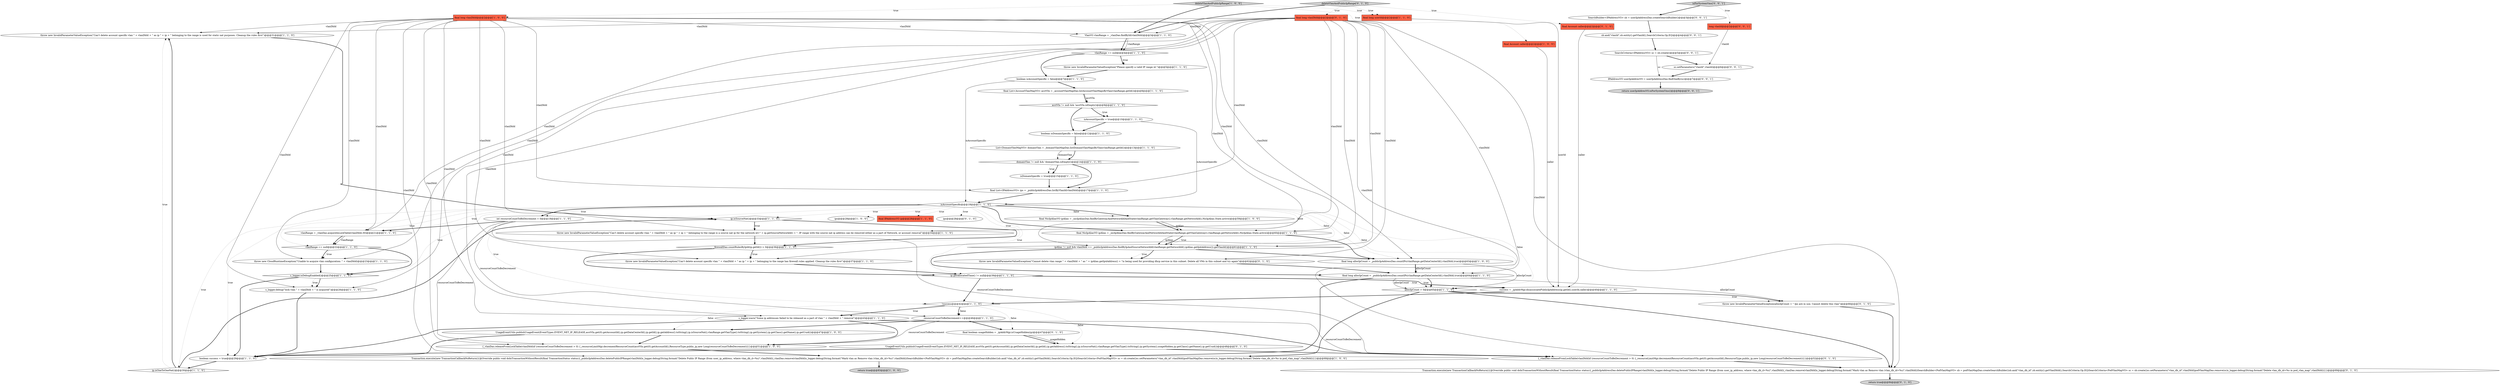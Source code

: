 digraph {
44 [style = filled, label = "throw new InvalidParameterValueException(\"Can't delete account specific vlan \" + vlanDbId + \" as ip \" + ip + \" belonging to the range is used for static nat purposes. Cleanup the rules first\")@@@31@@@['1', '1', '0']", fillcolor = white, shape = ellipse image = "AAA0AAABBB1BBB"];
0 [style = filled, label = "List<DomainVlanMapVO> domainVlan = _domainVlanMapDao.listDomainVlanMapsByVlan(vlanRange.getId())@@@13@@@['1', '1', '0']", fillcolor = white, shape = ellipse image = "AAA0AAABBB1BBB"];
45 [style = filled, label = "boolean isAccountSpecific = false@@@7@@@['1', '1', '0']", fillcolor = white, shape = ellipse image = "AAA0AAABBB1BBB"];
48 [style = filled, label = "throw new InvalidParameterValueException(\"Cannot delete vlan range \" + vlanDbId + \" as \" + ipAlias.getIp4Address() + \"is being used for providing dhcp service in this subnet. Delete all VMs in this subnet and try again\")@@@62@@@['0', '1', '0']", fillcolor = white, shape = ellipse image = "AAA0AAABBB2BBB"];
65 [style = filled, label = "SearchCriteria<IPAddressVO> sc = sb.create()@@@5@@@['0', '0', '1']", fillcolor = white, shape = ellipse image = "AAA0AAABBB3BBB"];
4 [style = filled, label = "vlanRange = _vlanDao.acquireInLockTable(vlanDbId,30)@@@21@@@['1', '1', '0']", fillcolor = white, shape = ellipse image = "AAA0AAABBB1BBB"];
9 [style = filled, label = "final NicIpAliasVO ipAlias = _nicIpAliasDao.findByGatewayAndNetworkIdAndState(vlanRange.getVlanGateway(),vlanRange.getNetworkId(),NicIpAlias.State.active)@@@60@@@['1', '1', '0']", fillcolor = white, shape = ellipse image = "AAA0AAABBB1BBB"];
36 [style = filled, label = "isAccountSpecific = true@@@10@@@['1', '1', '0']", fillcolor = white, shape = ellipse image = "AAA0AAABBB1BBB"];
35 [style = filled, label = "throw new InvalidParameterValueException(\"Can't delete account specific vlan \" + vlanDbId + \" as ip \" + ip + \" belonging to the range has firewall rules applied. Cleanup the rules first\")@@@37@@@['1', '1', '0']", fillcolor = white, shape = ellipse image = "AAA0AAABBB1BBB"];
25 [style = filled, label = "final NicIpAliasVO ipAlias = _nicIpAliasDao.findByGatewayAndNetworkIdAndState(vlanRange.getVlanGateway(),vlanRange.getNetworkId(),NicIpAlias.State.active)@@@59@@@['1', '0', '0']", fillcolor = white, shape = ellipse image = "AAA0AAABBB1BBB"];
62 [style = filled, label = "return userIpAddresVO.isForSystemVms()@@@8@@@['0', '0', '1']", fillcolor = lightgray, shape = ellipse image = "AAA0AAABBB3BBB"];
40 [style = filled, label = "allocIpCount > 0@@@65@@@['1', '1', '0']", fillcolor = white, shape = diamond image = "AAA0AAABBB1BBB"];
46 [style = filled, label = "final List<IPAddressVO> ips = _publicIpAddressDao.listByVlanId(vlanDbId)@@@17@@@['1', '1', '0']", fillcolor = white, shape = ellipse image = "AAA0AAABBB1BBB"];
10 [style = filled, label = "VlanVO vlanRange = _vlanDao.findById(vlanDbId)@@@3@@@['1', '1', '0']", fillcolor = white, shape = ellipse image = "AAA0AAABBB1BBB"];
63 [style = filled, label = "SearchBuilder<IPAddressVO> sb = userIpAddressDao.createSearchBuilder()@@@3@@@['0', '0', '1']", fillcolor = white, shape = ellipse image = "AAA0AAABBB3BBB"];
64 [style = filled, label = "isForSystemVms['0', '0', '1']", fillcolor = lightgray, shape = diamond image = "AAA0AAABBB3BBB"];
21 [style = filled, label = "deleteVlanAndPublicIpRange['1', '0', '0']", fillcolor = lightgray, shape = diamond image = "AAA0AAABBB1BBB"];
43 [style = filled, label = "boolean success = true@@@29@@@['1', '1', '0']", fillcolor = white, shape = ellipse image = "AAA0AAABBB1BBB"];
54 [style = filled, label = "return true@@@84@@@['0', '1', '0']", fillcolor = lightgray, shape = ellipse image = "AAA0AAABBB2BBB"];
13 [style = filled, label = "ip.isSourceNat()@@@33@@@['1', '1', '0']", fillcolor = white, shape = diamond image = "AAA0AAABBB1BBB"];
3 [style = filled, label = "final long allocIpCount = _publicIpAddressDao.countIPs(vlanRange.getDataCenterId(),vlanDbId,true)@@@63@@@['1', '0', '0']", fillcolor = white, shape = ellipse image = "AAA0AAABBB1BBB"];
8 [style = filled, label = "isAccountSpecific@@@18@@@['1', '1', '0']", fillcolor = white, shape = diamond image = "AAA0AAABBB1BBB"];
39 [style = filled, label = "acctVln != null && !acctVln.isEmpty()@@@9@@@['1', '1', '0']", fillcolor = white, shape = diamond image = "AAA0AAABBB1BBB"];
42 [style = filled, label = "domainVlan != null && !domainVlan.isEmpty()@@@14@@@['1', '1', '0']", fillcolor = white, shape = diamond image = "AAA0AAABBB1BBB"];
59 [style = filled, label = "sb.and(\"vlanId\",sb.entity().getVlanId(),SearchCriteria.Op.EQ)@@@4@@@['0', '0', '1']", fillcolor = white, shape = ellipse image = "AAA0AAABBB3BBB"];
5 [style = filled, label = "s_logger.isDebugEnabled()@@@25@@@['1', '1', '0']", fillcolor = white, shape = diamond image = "AAA0AAABBB1BBB"];
14 [style = filled, label = "final long vlanDbId@@@2@@@['1', '0', '0']", fillcolor = tomato, shape = box image = "AAA0AAABBB1BBB"];
15 [style = filled, label = "vlanRange == null@@@22@@@['1', '1', '0']", fillcolor = white, shape = diamond image = "AAA0AAABBB1BBB"];
33 [style = filled, label = "s_logger.debug(\"lock vlan \" + vlanDbId + \" is acquired\")@@@26@@@['1', '1', '0']", fillcolor = white, shape = ellipse image = "AAA0AAABBB1BBB"];
12 [style = filled, label = "ip.getAllocatedTime() != null@@@39@@@['1', '1', '0']", fillcolor = white, shape = diamond image = "AAA0AAABBB1BBB"];
27 [style = filled, label = "throw new InvalidParameterValueException(\"Please specify a valid IP range id.\")@@@5@@@['1', '1', '0']", fillcolor = white, shape = ellipse image = "AAA0AAABBB1BBB"];
20 [style = filled, label = "_firewallDao.countRulesByIpId(ip.getId()) > 0@@@36@@@['1', '1', '0']", fillcolor = white, shape = diamond image = "AAA0AAABBB1BBB"];
23 [style = filled, label = "final List<AccountVlanMapVO> acctVln = _accountVlanMapDao.listAccountVlanMapsByVlan(vlanRange.getId())@@@8@@@['1', '1', '0']", fillcolor = white, shape = ellipse image = "AAA0AAABBB1BBB"];
31 [style = filled, label = "return true@@@83@@@['1', '0', '0']", fillcolor = lightgray, shape = ellipse image = "AAA0AAABBB1BBB"];
22 [style = filled, label = "success = _ipAddrMgr.disassociatePublicIpAddress(ip.getId(),userId,caller)@@@40@@@['1', '1', '0']", fillcolor = white, shape = ellipse image = "AAA0AAABBB1BBB"];
41 [style = filled, label = "!success@@@42@@@['1', '1', '0']", fillcolor = white, shape = diamond image = "AAA0AAABBB1BBB"];
56 [style = filled, label = "final boolean usageHidden = _ipAddrMgr.isUsageHidden(ip)@@@47@@@['0', '1', '0']", fillcolor = white, shape = ellipse image = "AAA0AAABBB2BBB"];
11 [style = filled, label = "ips@@@28@@@['1', '0', '0']", fillcolor = white, shape = ellipse image = "AAA0AAABBB1BBB"];
53 [style = filled, label = "Transaction.execute(new TransactionCallbackNoReturn(){@Override public void doInTransactionWithoutResult(final TransactionStatus status){_publicIpAddressDao.deletePublicIPRange(vlanDbId)s_logger.debug(String.format(\"Delete Public IP Range (from user_ip_address, where vlan_db_d=%s)\",vlanDbId))_vlanDao.remove(vlanDbId)s_logger.debug(String.format(\"Mark vlan as Remove vlan (vlan_db_id=%s)\",vlanDbId))SearchBuilder<PodVlanMapVO> sb = podVlanMapDao.createSearchBuilder()sb.and(\"vlan_db_id\",sb.entity().getVlanDbId(),SearchCriteria.Op.EQ)SearchCriteria<PodVlanMapVO> sc = sb.create()sc.setParameters(\"vlan_db_id\",vlanDbId)podVlanMapDao.remove(sc)s_logger.debug(String.format(\"Delete vlan_db_id=%s in pod_vlan_map\",vlanDbId))}})@@@69@@@['0', '1', '0']", fillcolor = white, shape = ellipse image = "AAA0AAABBB2BBB"];
58 [style = filled, label = "long vlanId@@@2@@@['0', '0', '1']", fillcolor = tomato, shape = box image = "AAA0AAABBB3BBB"];
34 [style = filled, label = "final IPAddressVO ip@@@28@@@['1', '1', '0']", fillcolor = tomato, shape = box image = "AAA0AAABBB1BBB"];
18 [style = filled, label = "UsageEventUtils.publishUsageEvent(EventTypes.EVENT_NET_IP_RELEASE,acctVln.get(0).getAccountId(),ip.getDataCenterId(),ip.getId(),ip.getAddress().toString(),ip.isSourceNat(),vlanRange.getVlanType().toString(),ip.getSystem(),ip.getClass().getName(),ip.getUuid())@@@47@@@['1', '0', '0']", fillcolor = white, shape = ellipse image = "AAA0AAABBB1BBB"];
16 [style = filled, label = "ipAlias != null && vlanDbId == _publicIpAddressDao.findByIpAndSourceNetworkId(vlanRange.getNetworkId(),ipAlias.getIp4Address()).getVlanId()@@@61@@@['1', '1', '0']", fillcolor = white, shape = diamond image = "AAA0AAABBB1BBB"];
38 [style = filled, label = "vlanRange == null@@@4@@@['1', '1', '0']", fillcolor = white, shape = diamond image = "AAA0AAABBB1BBB"];
28 [style = filled, label = "ip.isOneToOneNat()@@@30@@@['1', '1', '0']", fillcolor = white, shape = diamond image = "AAA0AAABBB1BBB"];
29 [style = filled, label = "int resourceCountToBeDecrement = 0@@@19@@@['1', '1', '0']", fillcolor = white, shape = ellipse image = "AAA0AAABBB1BBB"];
47 [style = filled, label = "final long vlanDbId@@@2@@@['0', '1', '0']", fillcolor = tomato, shape = box image = "AAA0AAABBB2BBB"];
60 [style = filled, label = "sc.setParameters(\"vlanId\",vlanId)@@@6@@@['0', '0', '1']", fillcolor = white, shape = ellipse image = "AAA0AAABBB3BBB"];
24 [style = filled, label = "isDomainSpecific = true@@@15@@@['1', '1', '0']", fillcolor = white, shape = ellipse image = "AAA0AAABBB1BBB"];
6 [style = filled, label = "throw new InvalidParameterValueException(\"Can't delete account specific vlan \" + vlanDbId + \" as ip \" + ip + \" belonging to the range is a source nat ip for the network id=\" + ip.getSourceNetworkId() + \". IP range with the source nat ip address can be removed either as a part of Network, or account removal\")@@@34@@@['1', '1', '0']", fillcolor = white, shape = ellipse image = "AAA0AAABBB1BBB"];
2 [style = filled, label = "{_vlanDao.releaseFromLockTable(vlanDbId)if (resourceCountToBeDecrement > 0) {_resourceLimitMgr.decrementResourceCount(acctVln.get(0).getAccountId(),ResourceType.public_ip,new Long(resourceCountToBeDecrement))}}@@@51@@@['1', '0', '0']", fillcolor = white, shape = ellipse image = "AAA0AAABBB1BBB"];
26 [style = filled, label = "throw new CloudRuntimeException(\"Unable to acquire vlan configuration: \" + vlanDbId)@@@23@@@['1', '1', '0']", fillcolor = white, shape = ellipse image = "AAA0AAABBB1BBB"];
52 [style = filled, label = "UsageEventUtils.publishUsageEvent(EventTypes.EVENT_NET_IP_RELEASE,acctVln.get(0).getAccountId(),ip.getDataCenterId(),ip.getId(),ip.getAddress().toString(),ip.isSourceNat(),vlanRange.getVlanType().toString(),ip.getSystem(),usageHidden,ip.getClass().getName(),ip.getUuid())@@@48@@@['0', '1', '0']", fillcolor = white, shape = ellipse image = "AAA1AAABBB2BBB"];
61 [style = filled, label = "IPAddressVO userIpAddresVO = userIpAddressDao.findOneBy(sc)@@@7@@@['0', '0', '1']", fillcolor = white, shape = ellipse image = "AAA0AAABBB3BBB"];
51 [style = filled, label = "{_vlanDao.releaseFromLockTable(vlanDbId)if (resourceCountToBeDecrement > 0) {_resourceLimitMgr.decrementResourceCount(acctVln.get(0).getAccountId(),ResourceType.public_ip,new Long(resourceCountToBeDecrement))}}@@@52@@@['0', '1', '0']", fillcolor = white, shape = ellipse image = "AAA0AAABBB2BBB"];
7 [style = filled, label = "final long allocIpCount = _publicIpAddressDao.countIPs(vlanRange.getDataCenterId(),vlanDbId,true)@@@64@@@['1', '1', '0']", fillcolor = white, shape = ellipse image = "AAA0AAABBB1BBB"];
49 [style = filled, label = "final Account caller@@@2@@@['0', '1', '0']", fillcolor = tomato, shape = box image = "AAA0AAABBB2BBB"];
55 [style = filled, label = "throw new InvalidParameterValueException(allocIpCount + \" Ips are in use. Cannot delete this vlan\")@@@66@@@['0', '1', '0']", fillcolor = white, shape = ellipse image = "AAA0AAABBB2BBB"];
30 [style = filled, label = "resourceCountToBeDecrement++@@@46@@@['1', '1', '0']", fillcolor = white, shape = ellipse image = "AAA0AAABBB1BBB"];
19 [style = filled, label = "Transaction.execute(new TransactionCallbackNoReturn(){@Override public void doInTransactionWithoutResult(final TransactionStatus status){_publicIpAddressDao.deletePublicIPRange(vlanDbId)s_logger.debug(String.format(\"Delete Public IP Range (from user_ip_address, where vlan_db_d=%s)\",vlanDbId))_vlanDao.remove(vlanDbId)s_logger.debug(String.format(\"Mark vlan as Remove vlan (vlan_db_id=%s)\",vlanDbId))SearchBuilder<PodVlanMapVO> sb = podVlanMapDao.createSearchBuilder()sb.and(\"vlan_db_id\",sb.entity().getVlanDbId(),SearchCriteria.Op.EQ)SearchCriteria<PodVlanMapVO> sc = sb.create()sc.setParameters(\"vlan_db_id\",vlanDbId)podVlanMapDao.remove(sc)s_logger.debug(String.format(\"Delete vlan_db_id=%s in pod_vlan_map\",vlanDbId))}})@@@68@@@['1', '0', '0']", fillcolor = white, shape = ellipse image = "AAA0AAABBB1BBB"];
17 [style = filled, label = "final long userId@@@2@@@['1', '1', '0']", fillcolor = tomato, shape = box image = "AAA0AAABBB1BBB"];
57 [style = filled, label = "deleteVlanAndPublicIpRange['0', '1', '0']", fillcolor = lightgray, shape = diamond image = "AAA0AAABBB2BBB"];
50 [style = filled, label = "ips@@@28@@@['0', '1', '0']", fillcolor = white, shape = ellipse image = "AAA0AAABBB2BBB"];
32 [style = filled, label = "boolean isDomainSpecific = false@@@12@@@['1', '1', '0']", fillcolor = white, shape = ellipse image = "AAA0AAABBB1BBB"];
37 [style = filled, label = "s_logger.warn(\"Some ip addresses failed to be released as a part of vlan \" + vlanDbId + \" removal\")@@@43@@@['1', '1', '0']", fillcolor = white, shape = ellipse image = "AAA0AAABBB1BBB"];
1 [style = filled, label = "final Account caller@@@2@@@['1', '0', '0']", fillcolor = tomato, shape = box image = "AAA0AAABBB1BBB"];
28->13 [style = bold, label=""];
60->61 [style = bold, label=""];
8->9 [style = dotted, label="false"];
37->51 [style = bold, label=""];
9->16 [style = solid, label="ipAlias"];
47->10 [style = solid, label="vlanDbId"];
8->25 [style = dotted, label="false"];
14->33 [style = solid, label="vlanDbId"];
13->6 [style = bold, label=""];
43->28 [style = bold, label=""];
39->32 [style = bold, label=""];
40->53 [style = bold, label=""];
37->2 [style = bold, label=""];
3->7 [style = bold, label=""];
47->33 [style = solid, label="vlanDbId"];
56->52 [style = bold, label=""];
8->15 [style = dotted, label="true"];
39->36 [style = dotted, label="true"];
7->40 [style = bold, label=""];
15->26 [style = bold, label=""];
8->25 [style = bold, label=""];
47->48 [style = solid, label="vlanDbId"];
8->5 [style = dotted, label="true"];
65->61 [style = solid, label="sc"];
5->33 [style = bold, label=""];
52->43 [style = bold, label=""];
25->9 [style = solid, label="ipAlias"];
32->0 [style = bold, label=""];
16->7 [style = bold, label=""];
38->27 [style = dotted, label="true"];
8->28 [style = dotted, label="true"];
21->14 [style = dotted, label="true"];
14->44 [style = solid, label="vlanDbId"];
13->20 [style = bold, label=""];
7->19 [style = bold, label=""];
10->38 [style = bold, label=""];
47->44 [style = solid, label="vlanDbId"];
14->9 [style = solid, label="vlanDbId"];
36->8 [style = solid, label="isAccountSpecific"];
57->47 [style = dotted, label="true"];
8->3 [style = dotted, label="false"];
64->63 [style = bold, label=""];
14->26 [style = solid, label="vlanDbId"];
8->13 [style = dotted, label="true"];
8->11 [style = dotted, label="true"];
30->2 [style = solid, label="resourceCountToBeDecrement"];
16->48 [style = dotted, label="true"];
30->51 [style = solid, label="resourceCountToBeDecrement"];
41->30 [style = bold, label=""];
29->51 [style = solid, label="resourceCountToBeDecrement"];
0->42 [style = bold, label=""];
9->16 [style = bold, label=""];
57->10 [style = bold, label=""];
22->41 [style = bold, label=""];
8->34 [style = dotted, label="true"];
5->43 [style = bold, label=""];
21->17 [style = dotted, label="true"];
8->20 [style = dotted, label="true"];
6->20 [style = bold, label=""];
14->3 [style = solid, label="vlanDbId"];
45->8 [style = solid, label="isAccountSpecific"];
39->36 [style = bold, label=""];
20->35 [style = bold, label=""];
52->51 [style = bold, label=""];
18->43 [style = bold, label=""];
15->5 [style = bold, label=""];
5->33 [style = dotted, label="true"];
8->16 [style = dotted, label="false"];
25->9 [style = bold, label=""];
57->49 [style = dotted, label="true"];
41->18 [style = dotted, label="false"];
45->23 [style = bold, label=""];
47->4 [style = solid, label="vlanDbId"];
3->40 [style = solid, label="allocIpCount"];
12->41 [style = bold, label=""];
27->45 [style = bold, label=""];
30->56 [style = bold, label=""];
20->12 [style = bold, label=""];
7->40 [style = solid, label="allocIpCount"];
38->45 [style = bold, label=""];
59->65 [style = bold, label=""];
48->7 [style = bold, label=""];
53->54 [style = bold, label=""];
29->2 [style = solid, label="resourceCountToBeDecrement"];
13->6 [style = dotted, label="true"];
57->17 [style = dotted, label="true"];
42->24 [style = bold, label=""];
14->6 [style = solid, label="vlanDbId"];
41->37 [style = bold, label=""];
15->26 [style = dotted, label="true"];
30->18 [style = bold, label=""];
14->37 [style = solid, label="vlanDbId"];
58->60 [style = solid, label="vlanId"];
47->37 [style = solid, label="vlanDbId"];
61->62 [style = bold, label=""];
21->1 [style = dotted, label="true"];
40->55 [style = dotted, label="true"];
28->44 [style = bold, label=""];
47->35 [style = solid, label="vlanDbId"];
63->59 [style = bold, label=""];
7->55 [style = solid, label="allocIpCount"];
28->44 [style = dotted, label="true"];
21->10 [style = bold, label=""];
8->50 [style = dotted, label="true"];
8->41 [style = dotted, label="true"];
47->46 [style = solid, label="vlanDbId"];
2->19 [style = bold, label=""];
20->35 [style = dotted, label="true"];
16->3 [style = bold, label=""];
40->55 [style = bold, label=""];
41->37 [style = dotted, label="true"];
41->30 [style = dotted, label="false"];
9->16 [style = dotted, label="true"];
55->53 [style = bold, label=""];
36->32 [style = bold, label=""];
8->40 [style = dotted, label="false"];
17->22 [style = solid, label="userId"];
47->16 [style = solid, label="vlanDbId"];
8->7 [style = dotted, label="false"];
8->29 [style = dotted, label="true"];
42->24 [style = dotted, label="true"];
33->43 [style = bold, label=""];
14->16 [style = solid, label="vlanDbId"];
10->38 [style = solid, label="vlanRange"];
14->46 [style = solid, label="vlanDbId"];
4->15 [style = solid, label="vlanRange"];
44->13 [style = bold, label=""];
14->35 [style = solid, label="vlanDbId"];
14->19 [style = solid, label="vlanDbId"];
8->9 [style = bold, label=""];
18->2 [style = bold, label=""];
49->22 [style = solid, label="caller"];
56->52 [style = solid, label="usageHidden"];
37->43 [style = bold, label=""];
9->3 [style = bold, label=""];
1->22 [style = solid, label="caller"];
23->39 [style = bold, label=""];
29->4 [style = bold, label=""];
51->53 [style = bold, label=""];
16->48 [style = bold, label=""];
47->26 [style = solid, label="vlanDbId"];
12->22 [style = bold, label=""];
41->56 [style = dotted, label="false"];
14->4 [style = solid, label="vlanDbId"];
64->58 [style = dotted, label="true"];
12->22 [style = dotted, label="true"];
8->29 [style = bold, label=""];
23->39 [style = solid, label="acctVln"];
26->5 [style = bold, label=""];
47->53 [style = solid, label="vlanDbId"];
8->43 [style = dotted, label="true"];
29->30 [style = solid, label="resourceCountToBeDecrement"];
42->46 [style = bold, label=""];
40->19 [style = bold, label=""];
65->60 [style = bold, label=""];
47->7 [style = solid, label="vlanDbId"];
14->10 [style = solid, label="vlanDbId"];
7->40 [style = dotted, label="true"];
35->12 [style = bold, label=""];
19->31 [style = bold, label=""];
0->42 [style = solid, label="domainVlan"];
46->8 [style = bold, label=""];
4->15 [style = bold, label=""];
3->7 [style = solid, label="allocIpCount"];
47->51 [style = solid, label="vlanDbId"];
47->6 [style = solid, label="vlanDbId"];
24->46 [style = bold, label=""];
38->27 [style = bold, label=""];
14->2 [style = solid, label="vlanDbId"];
8->4 [style = dotted, label="true"];
41->52 [style = dotted, label="false"];
8->12 [style = dotted, label="true"];
}
